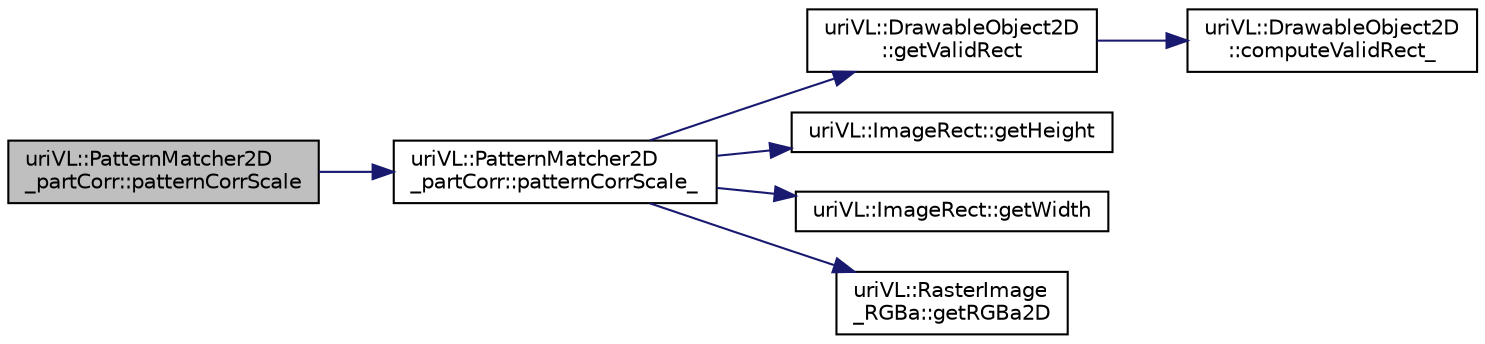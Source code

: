 digraph "uriVL::PatternMatcher2D_partCorr::patternCorrScale"
{
  edge [fontname="Helvetica",fontsize="10",labelfontname="Helvetica",labelfontsize="10"];
  node [fontname="Helvetica",fontsize="10",shape=record];
  rankdir="LR";
  Node1 [label="uriVL::PatternMatcher2D\l_partCorr::patternCorrScale",height=0.2,width=0.4,color="black", fillcolor="grey75", style="filled", fontcolor="black"];
  Node1 -> Node2 [color="midnightblue",fontsize="10",style="solid",fontname="Helvetica"];
  Node2 [label="uriVL::PatternMatcher2D\l_partCorr::patternCorrScale_",height=0.2,width=0.4,color="black", fillcolor="white", style="filled",URL="$classuriVL_1_1PatternMatcher2D__partCorr.html#aa5e2373902e2691aa0873dca22455851",tooltip="Computes the correlation scaling factor and expected color intensity values for the pattern..."];
  Node2 -> Node3 [color="midnightblue",fontsize="10",style="solid",fontname="Helvetica"];
  Node3 [label="uriVL::DrawableObject2D\l::getValidRect",height=0.2,width=0.4,color="black", fillcolor="white", style="filled",URL="$classuriVL_1_1DrawableObject2D.html#ad654c2c5da02b3b20298c3eef4153874",tooltip="Returns the object&#39;s valid data rectangle. "];
  Node3 -> Node4 [color="midnightblue",fontsize="10",style="solid",fontname="Helvetica"];
  Node4 [label="uriVL::DrawableObject2D\l::computeValidRect_",height=0.2,width=0.4,color="black", fillcolor="white", style="filled",URL="$classuriVL_1_1DrawableObject2D.html#a9eb135fd212d80a8fbc3caa7e242d9dd",tooltip="Calculates the object&#39;s valid box. "];
  Node2 -> Node5 [color="midnightblue",fontsize="10",style="solid",fontname="Helvetica"];
  Node5 [label="uriVL::ImageRect::getHeight",height=0.2,width=0.4,color="black", fillcolor="white", style="filled",URL="$classuriVL_1_1ImageRect.html#aa757d85ab5d5230bc0ca53f5960e14f3",tooltip="Returns the height of the rectangle. "];
  Node2 -> Node6 [color="midnightblue",fontsize="10",style="solid",fontname="Helvetica"];
  Node6 [label="uriVL::ImageRect::getWidth",height=0.2,width=0.4,color="black", fillcolor="white", style="filled",URL="$classuriVL_1_1ImageRect.html#a1081dc6f638b33ebf30d0a43d51289ef",tooltip="Returns the width of the rectangle. "];
  Node2 -> Node7 [color="midnightblue",fontsize="10",style="solid",fontname="Helvetica"];
  Node7 [label="uriVL::RasterImage\l_RGBa::getRGBa2D",height=0.2,width=0.4,color="black", fillcolor="white", style="filled",URL="$classuriVL_1_1RasterImage__RGBa.html#a1106388abf1f1bc212e6e305567381cb",tooltip="Returns the 0-based 32-bit rgba base raster as a read-only 2D array. "];
}
